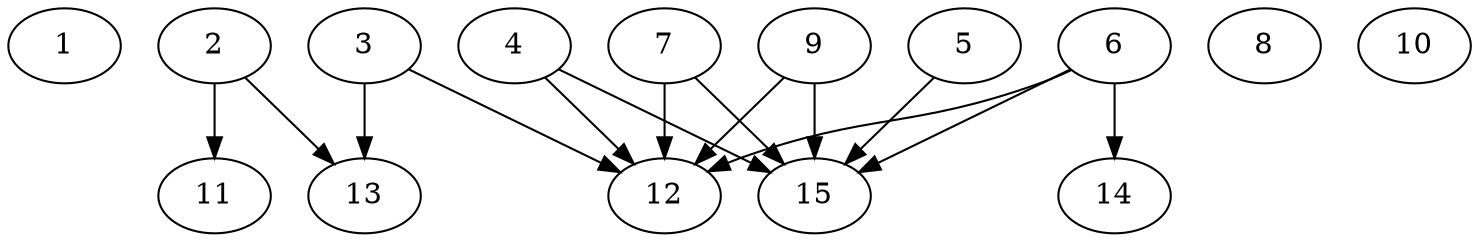// DAG automatically generated by daggen at Thu Oct  3 13:59:26 2019
// ./daggen --dot -n 15 --ccr 0.3 --fat 0.9 --regular 0.9 --density 0.6 --mindata 5242880 --maxdata 52428800 
digraph G {
  1 [size="75874987", alpha="0.19", expect_size="22762496"] 
  2 [size="25586347", alpha="0.09", expect_size="7675904"] 
  2 -> 11 [size ="7675904"]
  2 -> 13 [size ="7675904"]
  3 [size="76352853", alpha="0.14", expect_size="22905856"] 
  3 -> 12 [size ="22905856"]
  3 -> 13 [size ="22905856"]
  4 [size="112865280", alpha="0.03", expect_size="33859584"] 
  4 -> 12 [size ="33859584"]
  4 -> 15 [size ="33859584"]
  5 [size="164324693", alpha="0.02", expect_size="49297408"] 
  5 -> 15 [size ="49297408"]
  6 [size="19234133", alpha="0.09", expect_size="5770240"] 
  6 -> 12 [size ="5770240"]
  6 -> 14 [size ="5770240"]
  6 -> 15 [size ="5770240"]
  7 [size="160921600", alpha="0.06", expect_size="48276480"] 
  7 -> 12 [size ="48276480"]
  7 -> 15 [size ="48276480"]
  8 [size="141626027", alpha="0.01", expect_size="42487808"] 
  9 [size="28296533", alpha="0.02", expect_size="8488960"] 
  9 -> 12 [size ="8488960"]
  9 -> 15 [size ="8488960"]
  10 [size="138697387", alpha="0.12", expect_size="41609216"] 
  11 [size="69423787", alpha="0.07", expect_size="20827136"] 
  12 [size="64846507", alpha="0.11", expect_size="19453952"] 
  13 [size="138987520", alpha="0.18", expect_size="41696256"] 
  14 [size="90381653", alpha="0.15", expect_size="27114496"] 
  15 [size="117121707", alpha="0.12", expect_size="35136512"] 
}
